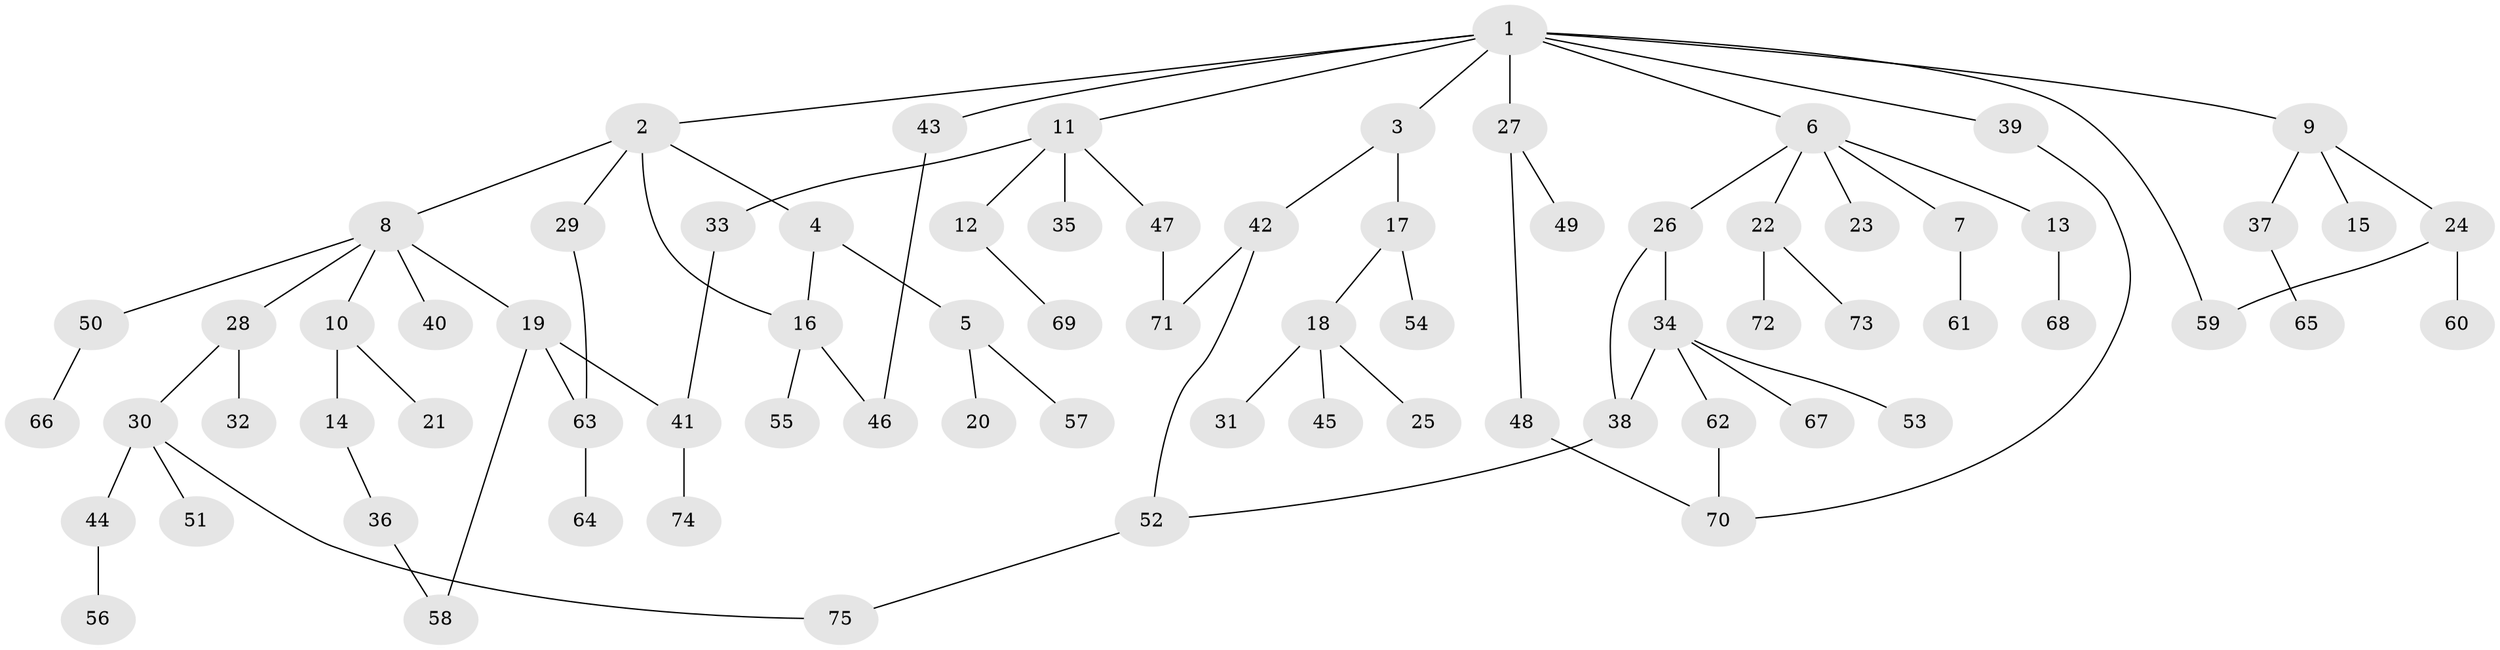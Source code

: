 // coarse degree distribution, {13: 0.022222222222222223, 5: 0.044444444444444446, 3: 0.2, 1: 0.35555555555555557, 6: 0.022222222222222223, 2: 0.26666666666666666, 4: 0.08888888888888889}
// Generated by graph-tools (version 1.1) at 2025/16/03/04/25 18:16:55]
// undirected, 75 vertices, 86 edges
graph export_dot {
graph [start="1"]
  node [color=gray90,style=filled];
  1;
  2;
  3;
  4;
  5;
  6;
  7;
  8;
  9;
  10;
  11;
  12;
  13;
  14;
  15;
  16;
  17;
  18;
  19;
  20;
  21;
  22;
  23;
  24;
  25;
  26;
  27;
  28;
  29;
  30;
  31;
  32;
  33;
  34;
  35;
  36;
  37;
  38;
  39;
  40;
  41;
  42;
  43;
  44;
  45;
  46;
  47;
  48;
  49;
  50;
  51;
  52;
  53;
  54;
  55;
  56;
  57;
  58;
  59;
  60;
  61;
  62;
  63;
  64;
  65;
  66;
  67;
  68;
  69;
  70;
  71;
  72;
  73;
  74;
  75;
  1 -- 2;
  1 -- 3;
  1 -- 6;
  1 -- 9;
  1 -- 11;
  1 -- 27;
  1 -- 39;
  1 -- 43;
  1 -- 59;
  2 -- 4;
  2 -- 8;
  2 -- 16;
  2 -- 29;
  3 -- 17;
  3 -- 42;
  4 -- 5;
  4 -- 16;
  5 -- 20;
  5 -- 57;
  6 -- 7;
  6 -- 13;
  6 -- 22;
  6 -- 23;
  6 -- 26;
  7 -- 61;
  8 -- 10;
  8 -- 19;
  8 -- 28;
  8 -- 40;
  8 -- 50;
  9 -- 15;
  9 -- 24;
  9 -- 37;
  10 -- 14;
  10 -- 21;
  11 -- 12;
  11 -- 33;
  11 -- 35;
  11 -- 47;
  12 -- 69;
  13 -- 68;
  14 -- 36;
  16 -- 46;
  16 -- 55;
  17 -- 18;
  17 -- 54;
  18 -- 25;
  18 -- 31;
  18 -- 45;
  19 -- 41;
  19 -- 58;
  19 -- 63;
  22 -- 72;
  22 -- 73;
  24 -- 59;
  24 -- 60;
  26 -- 34;
  26 -- 38;
  27 -- 48;
  27 -- 49;
  28 -- 30;
  28 -- 32;
  29 -- 63;
  30 -- 44;
  30 -- 51;
  30 -- 75;
  33 -- 41;
  34 -- 38;
  34 -- 53;
  34 -- 62;
  34 -- 67;
  36 -- 58;
  37 -- 65;
  38 -- 52;
  39 -- 70;
  41 -- 74;
  42 -- 71;
  42 -- 52;
  43 -- 46;
  44 -- 56;
  47 -- 71;
  48 -- 70;
  50 -- 66;
  52 -- 75;
  62 -- 70;
  63 -- 64;
}
